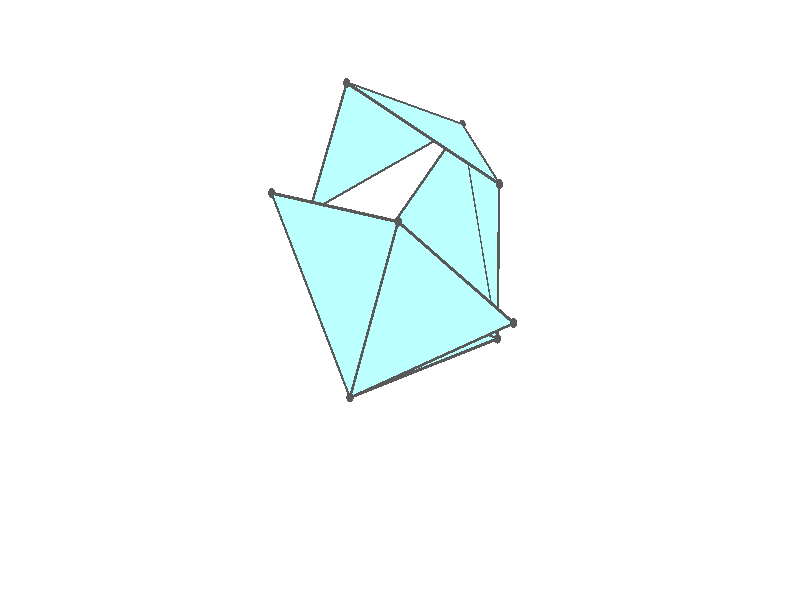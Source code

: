 #version 3.7;
global_settings{assumed_gamma 1.0}
camera{perspective location <18.750000000000000000000000, 10.825317547305481014063844, 12.499999999999996447286321> right <0.133333333333333331482962, -0.230940107675850353485814, -0.000000000000000000000000> up <-0.064951905283832905846353, -0.037499999999999998612221, 0.129903810567665811692706> direction <0.750000000000000111022302, 0.433012701892219298294151, 0.499999999999999944488849> sky <-0.433012701892219298294151, -0.249999999999999944488849, 0.866025403784438707610605> look_at <18.000000000000000000000000, 10.392304845413262270881205, 11.999999999999996447286321>}
light_source{<18.750000000000000000000000, 10.825317547305481014063844, 12.499999999999996447286321> rgb<1.0,1.0,1.0>}
background{rgb<1,1,1>}
union{union{object{union{sphere{<-0.408248290463862795185435, 0.707106781186547461715008, -0.281402248585604919384195>,0.029999999999999998889777}sphere{<-0.408248290463863350296947, -0.707106781186547350692706, -0.281402248585604919384195>,0.029999999999999998889777}sphere{<0.816496580927725923437777, -0.000000000000000199983985, -0.281402248585604919384195>,0.029999999999999998889777}} pigment{rgb<0.1,0.1,0.1>}}object{union{cylinder{<-0.408248290463862795185435, 0.707106781186547461715008, -0.281402248585604919384195>,<-0.408248290463863350296947, -0.707106781186547350692706, -0.281402248585604919384195>,0.010000000000000000208167}cylinder{<-0.408248290463863350296947, -0.707106781186547350692706, -0.281402248585604919384195>,<0.816496580927725923437777, -0.000000000000000199983985, -0.281402248585604919384195>,0.010000000000000000208167}cylinder{<0.816496580927725923437777, -0.000000000000000199983985, -0.281402248585604919384195>,<-0.408248290463862795185435, 0.707106781186547461715008, -0.281402248585604919384195>,0.010000000000000000208167}} pigment{rgb<0.1,0.1,0.1>}}object{polygon{3.000000000000000000000000,<-0.408248290463862795185435, 0.707106781186547461715008, -0.281402248585604919384195>,<-0.408248290463863350296947, -0.707106781186547350692706, -0.281402248585604919384195>,<0.816496580927725923437777, -0.000000000000000199983985, -0.281402248585604919384195>} pigment{rgbft<0.5,1.0,1.0,0.1,0.1>}}}union{object{union{sphere{<-0.408248290463862795185435, 0.707106781186547461715008, -0.281402248585604919384195>,0.029999999999999998889777}sphere{<-0.408248290463863350296947, -0.707106781186547350692706, -0.281402248585604919384195>,0.029999999999999998889777}sphere{<-1.053026016468670889025816, 0.000000000000000550893670, 0.759876620905209687606430>,0.029999999999999998889777}} pigment{rgb<0.1,0.1,0.1>}}object{union{cylinder{<-0.408248290463862795185435, 0.707106781186547461715008, -0.281402248585604919384195>,<-0.408248290463863350296947, -0.707106781186547350692706, -0.281402248585604919384195>,0.010000000000000000208167}cylinder{<-0.408248290463863350296947, -0.707106781186547350692706, -0.281402248585604919384195>,<-1.053026016468670889025816, 0.000000000000000550893670, 0.759876620905209687606430>,0.010000000000000000208167}cylinder{<-1.053026016468670889025816, 0.000000000000000550893670, 0.759876620905209687606430>,<-0.408248290463862795185435, 0.707106781186547461715008, -0.281402248585604919384195>,0.010000000000000000208167}} pigment{rgb<0.1,0.1,0.1>}}object{polygon{3.000000000000000000000000,<-0.408248290463862795185435, 0.707106781186547461715008, -0.281402248585604919384195>,<-0.408248290463863350296947, -0.707106781186547350692706, -0.281402248585604919384195>,<-1.053026016468670889025816, 0.000000000000000550893670, 0.759876620905209687606430>} pigment{rgbft<0.5,1.0,1.0,0.1,0.1>}}}union{object{union{sphere{<-0.408248290463862961718888, 0.707106781186547350692706, -0.281402248585604919384195>,0.029999999999999998889777}sphere{<-0.015065652377781318937977, 0.911947281107800100663496, 1.061522835959203270306261>,0.029999999999999998889777}sphere{<-1.053026016468670666981211, 0.000000000000000666133815, 0.759876620905209687606430>,0.029999999999999998889777}} pigment{rgb<0.1,0.1,0.1>}}object{union{cylinder{<-0.408248290463862961718888, 0.707106781186547350692706, -0.281402248585604919384195>,<-0.015065652377781318937977, 0.911947281107800100663496, 1.061522835959203270306261>,0.010000000000000000208167}cylinder{<-0.015065652377781318937977, 0.911947281107800100663496, 1.061522835959203270306261>,<-1.053026016468670666981211, 0.000000000000000666133815, 0.759876620905209687606430>,0.010000000000000000208167}cylinder{<-1.053026016468670666981211, 0.000000000000000666133815, 0.759876620905209687606430>,<-0.408248290463862961718888, 0.707106781186547350692706, -0.281402248585604919384195>,0.010000000000000000208167}} pigment{rgb<0.1,0.1,0.1>}}object{polygon{3.000000000000000000000000,<-0.408248290463862961718888, 0.707106781186547350692706, -0.281402248585604919384195>,<-0.015065652377781318937977, 0.911947281107800100663496, 1.061522835959203270306261>,<-1.053026016468670666981211, 0.000000000000000666133815, 0.759876620905209687606430>} pigment{rgbft<0.5,1.0,1.0,0.1,0.1>}}}union{object{union{sphere{<0.098834723476005442721615, -0.442926402870155166979771, 1.450552404044162635443627>,0.029999999999999998889777}sphere{<-0.015065652377781291182401, 0.911947281107800211685799, 1.061522835959203270306261>,0.029999999999999998889777}sphere{<-1.053026016468670666981211, 0.000000000000000666133815, 0.759876620905209354539522>,0.029999999999999998889777}} pigment{rgb<0.1,0.1,0.1>}}object{union{cylinder{<0.098834723476005442721615, -0.442926402870155166979771, 1.450552404044162635443627>,<-0.015065652377781291182401, 0.911947281107800211685799, 1.061522835959203270306261>,0.010000000000000000208167}cylinder{<-0.015065652377781291182401, 0.911947281107800211685799, 1.061522835959203270306261>,<-1.053026016468670666981211, 0.000000000000000666133815, 0.759876620905209354539522>,0.010000000000000000208167}cylinder{<-1.053026016468670666981211, 0.000000000000000666133815, 0.759876620905209354539522>,<0.098834723476005442721615, -0.442926402870155166979771, 1.450552404044162635443627>,0.010000000000000000208167}} pigment{rgb<0.1,0.1,0.1>}}object{polygon{3.000000000000000000000000,<0.098834723476005442721615, -0.442926402870155166979771, 1.450552404044162635443627>,<-0.015065652377781291182401, 0.911947281107800211685799, 1.061522835959203270306261>,<-1.053026016468670666981211, 0.000000000000000666133815, 0.759876620905209354539522>} pigment{rgbft<0.5,1.0,1.0,0.1,0.1>}}}union{object{union{sphere{<0.098834723476005525988342, -0.442926402870155278002073, 1.450552404044163079532836>,0.029999999999999998889777}sphere{<-0.261352318256216353820065, -1.040257839295345654306857, 0.220324599925587838455954>,0.029999999999999998889777}sphere{<-1.053026016468670889025816, 0.000000000000000721644966, 0.759876620905209243517220>,0.029999999999999998889777}} pigment{rgb<0.1,0.1,0.1>}}object{union{cylinder{<0.098834723476005525988342, -0.442926402870155278002073, 1.450552404044163079532836>,<-0.261352318256216353820065, -1.040257839295345654306857, 0.220324599925587838455954>,0.010000000000000000208167}cylinder{<-0.261352318256216353820065, -1.040257839295345654306857, 0.220324599925587838455954>,<-1.053026016468670889025816, 0.000000000000000721644966, 0.759876620905209243517220>,0.010000000000000000208167}cylinder{<-1.053026016468670889025816, 0.000000000000000721644966, 0.759876620905209243517220>,<0.098834723476005525988342, -0.442926402870155278002073, 1.450552404044163079532836>,0.010000000000000000208167}} pigment{rgb<0.1,0.1,0.1>}}object{polygon{3.000000000000000000000000,<0.098834723476005525988342, -0.442926402870155278002073, 1.450552404044163079532836>,<-0.261352318256216353820065, -1.040257839295345654306857, 0.220324599925587838455954>,<-1.053026016468670889025816, 0.000000000000000721644966, 0.759876620905209243517220>} pigment{rgbft<0.5,1.0,1.0,0.1,0.1>}}}union{object{union{sphere{<0.526513008234335333490606, -0.911947281107799878618891, 0.759876620905209465561825>,0.029999999999999998889777}sphere{<-0.408248290463863350296947, -0.707106781186547461715008, -0.281402248585604808361893>,0.029999999999999998889777}sphere{<0.816496580927725812415474, -0.000000000000000222044605, -0.281402248585604919384195>,0.029999999999999998889777}} pigment{rgb<0.1,0.1,0.1>}}object{union{cylinder{<0.526513008234335333490606, -0.911947281107799878618891, 0.759876620905209465561825>,<-0.408248290463863350296947, -0.707106781186547461715008, -0.281402248585604808361893>,0.010000000000000000208167}cylinder{<-0.408248290463863350296947, -0.707106781186547461715008, -0.281402248585604808361893>,<0.816496580927725812415474, -0.000000000000000222044605, -0.281402248585604919384195>,0.010000000000000000208167}cylinder{<0.816496580927725812415474, -0.000000000000000222044605, -0.281402248585604919384195>,<0.526513008234335333490606, -0.911947281107799878618891, 0.759876620905209465561825>,0.010000000000000000208167}} pigment{rgb<0.1,0.1,0.1>}}object{polygon{3.000000000000000000000000,<0.526513008234335333490606, -0.911947281107799878618891, 0.759876620905209465561825>,<-0.408248290463863350296947, -0.707106781186547461715008, -0.281402248585604808361893>,<0.816496580927725812415474, -0.000000000000000222044605, -0.281402248585604919384195>} pigment{rgbft<0.5,1.0,1.0,0.1,0.1>}}}union{object{union{sphere{<0.526513008234335222468303, -0.911947281107799656574286, 0.759876620905209354539522>,0.029999999999999998889777}sphere{<0.797302338540394339716499, 0.442926402870154944935166, 1.061522835959203714395471>,0.029999999999999998889777}sphere{<0.816496580927725812415474, -0.000000000000000333066907, -0.281402248585604919384195>,0.029999999999999998889777}} pigment{rgb<0.1,0.1,0.1>}}object{union{cylinder{<0.526513008234335222468303, -0.911947281107799656574286, 0.759876620905209354539522>,<0.797302338540394339716499, 0.442926402870154944935166, 1.061522835959203714395471>,0.010000000000000000208167}cylinder{<0.797302338540394339716499, 0.442926402870154944935166, 1.061522835959203714395471>,<0.816496580927725812415474, -0.000000000000000333066907, -0.281402248585604919384195>,0.010000000000000000208167}cylinder{<0.816496580927725812415474, -0.000000000000000333066907, -0.281402248585604919384195>,<0.526513008234335222468303, -0.911947281107799656574286, 0.759876620905209354539522>,0.010000000000000000208167}} pigment{rgb<0.1,0.1,0.1>}}object{polygon{3.000000000000000000000000,<0.526513008234335222468303, -0.911947281107799656574286, 0.759876620905209354539522>,<0.797302338540394339716499, 0.442926402870154944935166, 1.061522835959203714395471>,<0.816496580927725812415474, -0.000000000000000333066907, -0.281402248585604919384195>} pigment{rgbft<0.5,1.0,1.0,0.1,0.1>}}}union{object{union{sphere{<-0.059014482931667999743297, 1.040257839295345210217647, 0.107627319499354778820077>,0.029999999999999998889777}sphere{<0.797302338540394339716499, 0.442926402870155055957468, 1.061522835959203936440076>,0.029999999999999998889777}sphere{<0.816496580927725923437777, -0.000000000000000333066907, -0.281402248585605141428800>,0.029999999999999998889777}} pigment{rgb<0.1,0.1,0.1>}}object{union{cylinder{<-0.059014482931667999743297, 1.040257839295345210217647, 0.107627319499354778820077>,<0.797302338540394339716499, 0.442926402870155055957468, 1.061522835959203936440076>,0.010000000000000000208167}cylinder{<0.797302338540394339716499, 0.442926402870155055957468, 1.061522835959203936440076>,<0.816496580927725923437777, -0.000000000000000333066907, -0.281402248585605141428800>,0.010000000000000000208167}cylinder{<0.816496580927725923437777, -0.000000000000000333066907, -0.281402248585605141428800>,<-0.059014482931667999743297, 1.040257839295345210217647, 0.107627319499354778820077>,0.010000000000000000208167}} pigment{rgb<0.1,0.1,0.1>}}object{polygon{3.000000000000000000000000,<-0.059014482931667999743297, 1.040257839295345210217647, 0.107627319499354778820077>,<0.797302338540394339716499, 0.442926402870155055957468, 1.061522835959203936440076>,<0.816496580927725923437777, -0.000000000000000333066907, -0.281402248585605141428800>} pigment{rgbft<0.5,1.0,1.0,0.1,0.1>}}}}
